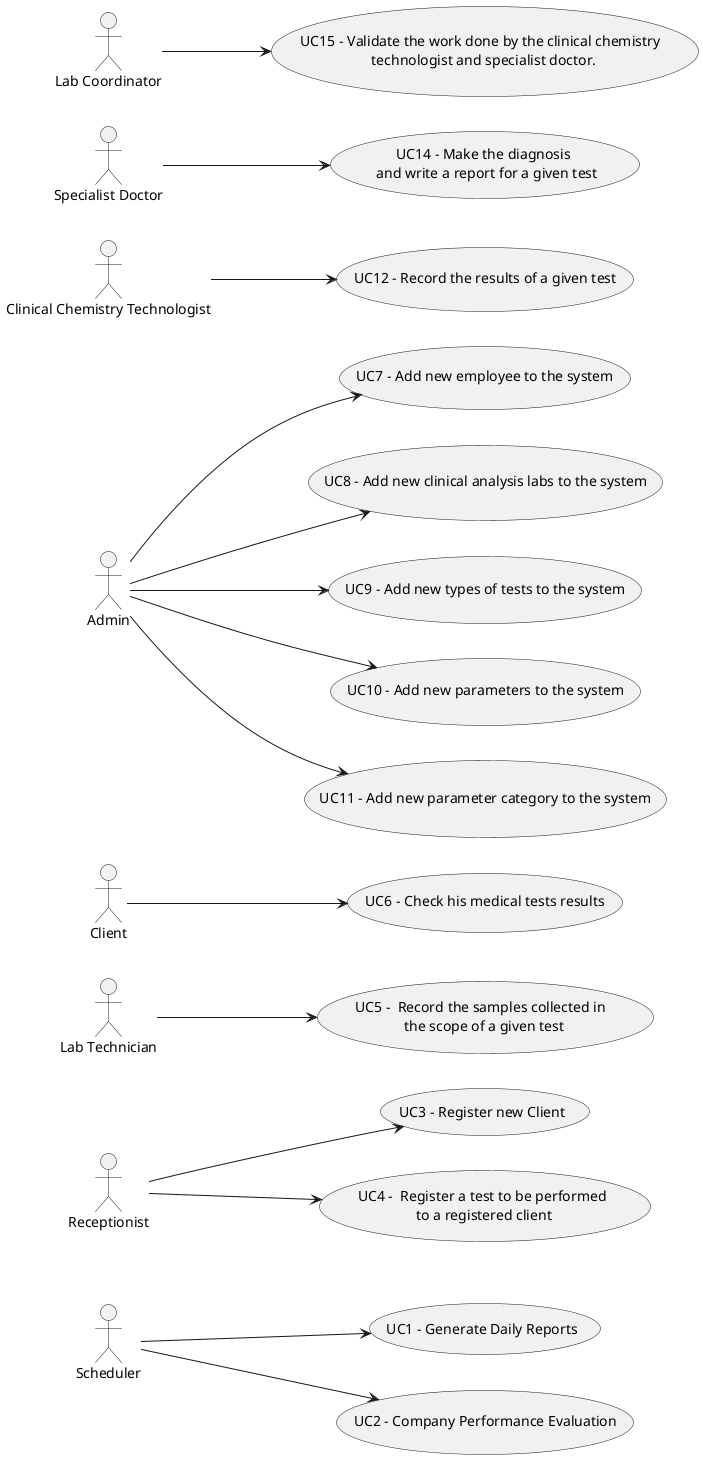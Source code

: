 @startuml
'https://plantuml.com/use-case-diagram

left to right direction

:Scheduler: --> (UC1 - Generate Daily Reports)
:Scheduler: --> (UC2 - Company Performance Evaluation)
:Receptionist: --> (UC3 - Register new Client)
:Receptionist: --> (UC4 -  Register a test to be performed\n to a registered client)
:Lab Technician: --> (UC5 -  Record the samples collected in \n the scope of a given test)
:Client: --> (UC6 - Check his medical tests results)
:Admin: --> (UC7 - Add new employee to the system)
:Admin: --> (UC8 - Add new clinical analysis labs to the system)
:Admin: --> (UC9 - Add new types of tests to the system)
:Admin: --> (UC10 - Add new parameters to the system)
:Admin: --> (UC11 - Add new parameter category to the system)
:Clinical Chemistry Technologist: --> (UC12 - Record the results of a given test)
:Specialist Doctor: --> (UC14 - Make the diagnosis \n and write a report for a given test)
:Lab Coordinator: --> (UC15 - Validate the work done by the clinical chemistry \n technologist and specialist doctor.)

@enduml